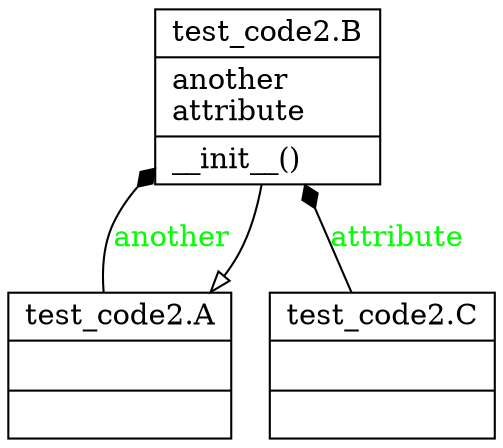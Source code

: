 digraph "classes" {
charset="utf-8"
rankdir=BT
"0" [label="{test_code2.A|\l|}", shape="record"];
"1" [label="{test_code2.B|another\lattribute\l|__init__()\l}", shape="record"];
"2" [label="{test_code2.C|\l|}", shape="record"];
"1" -> "0" [arrowhead="empty", arrowtail="none"];
"0" -> "1" [arrowhead="diamond", arrowtail="none", fontcolor="green", label="another", style="solid"];
"2" -> "1" [arrowhead="diamond", arrowtail="none", fontcolor="green", label="attribute", style="solid"];
}
